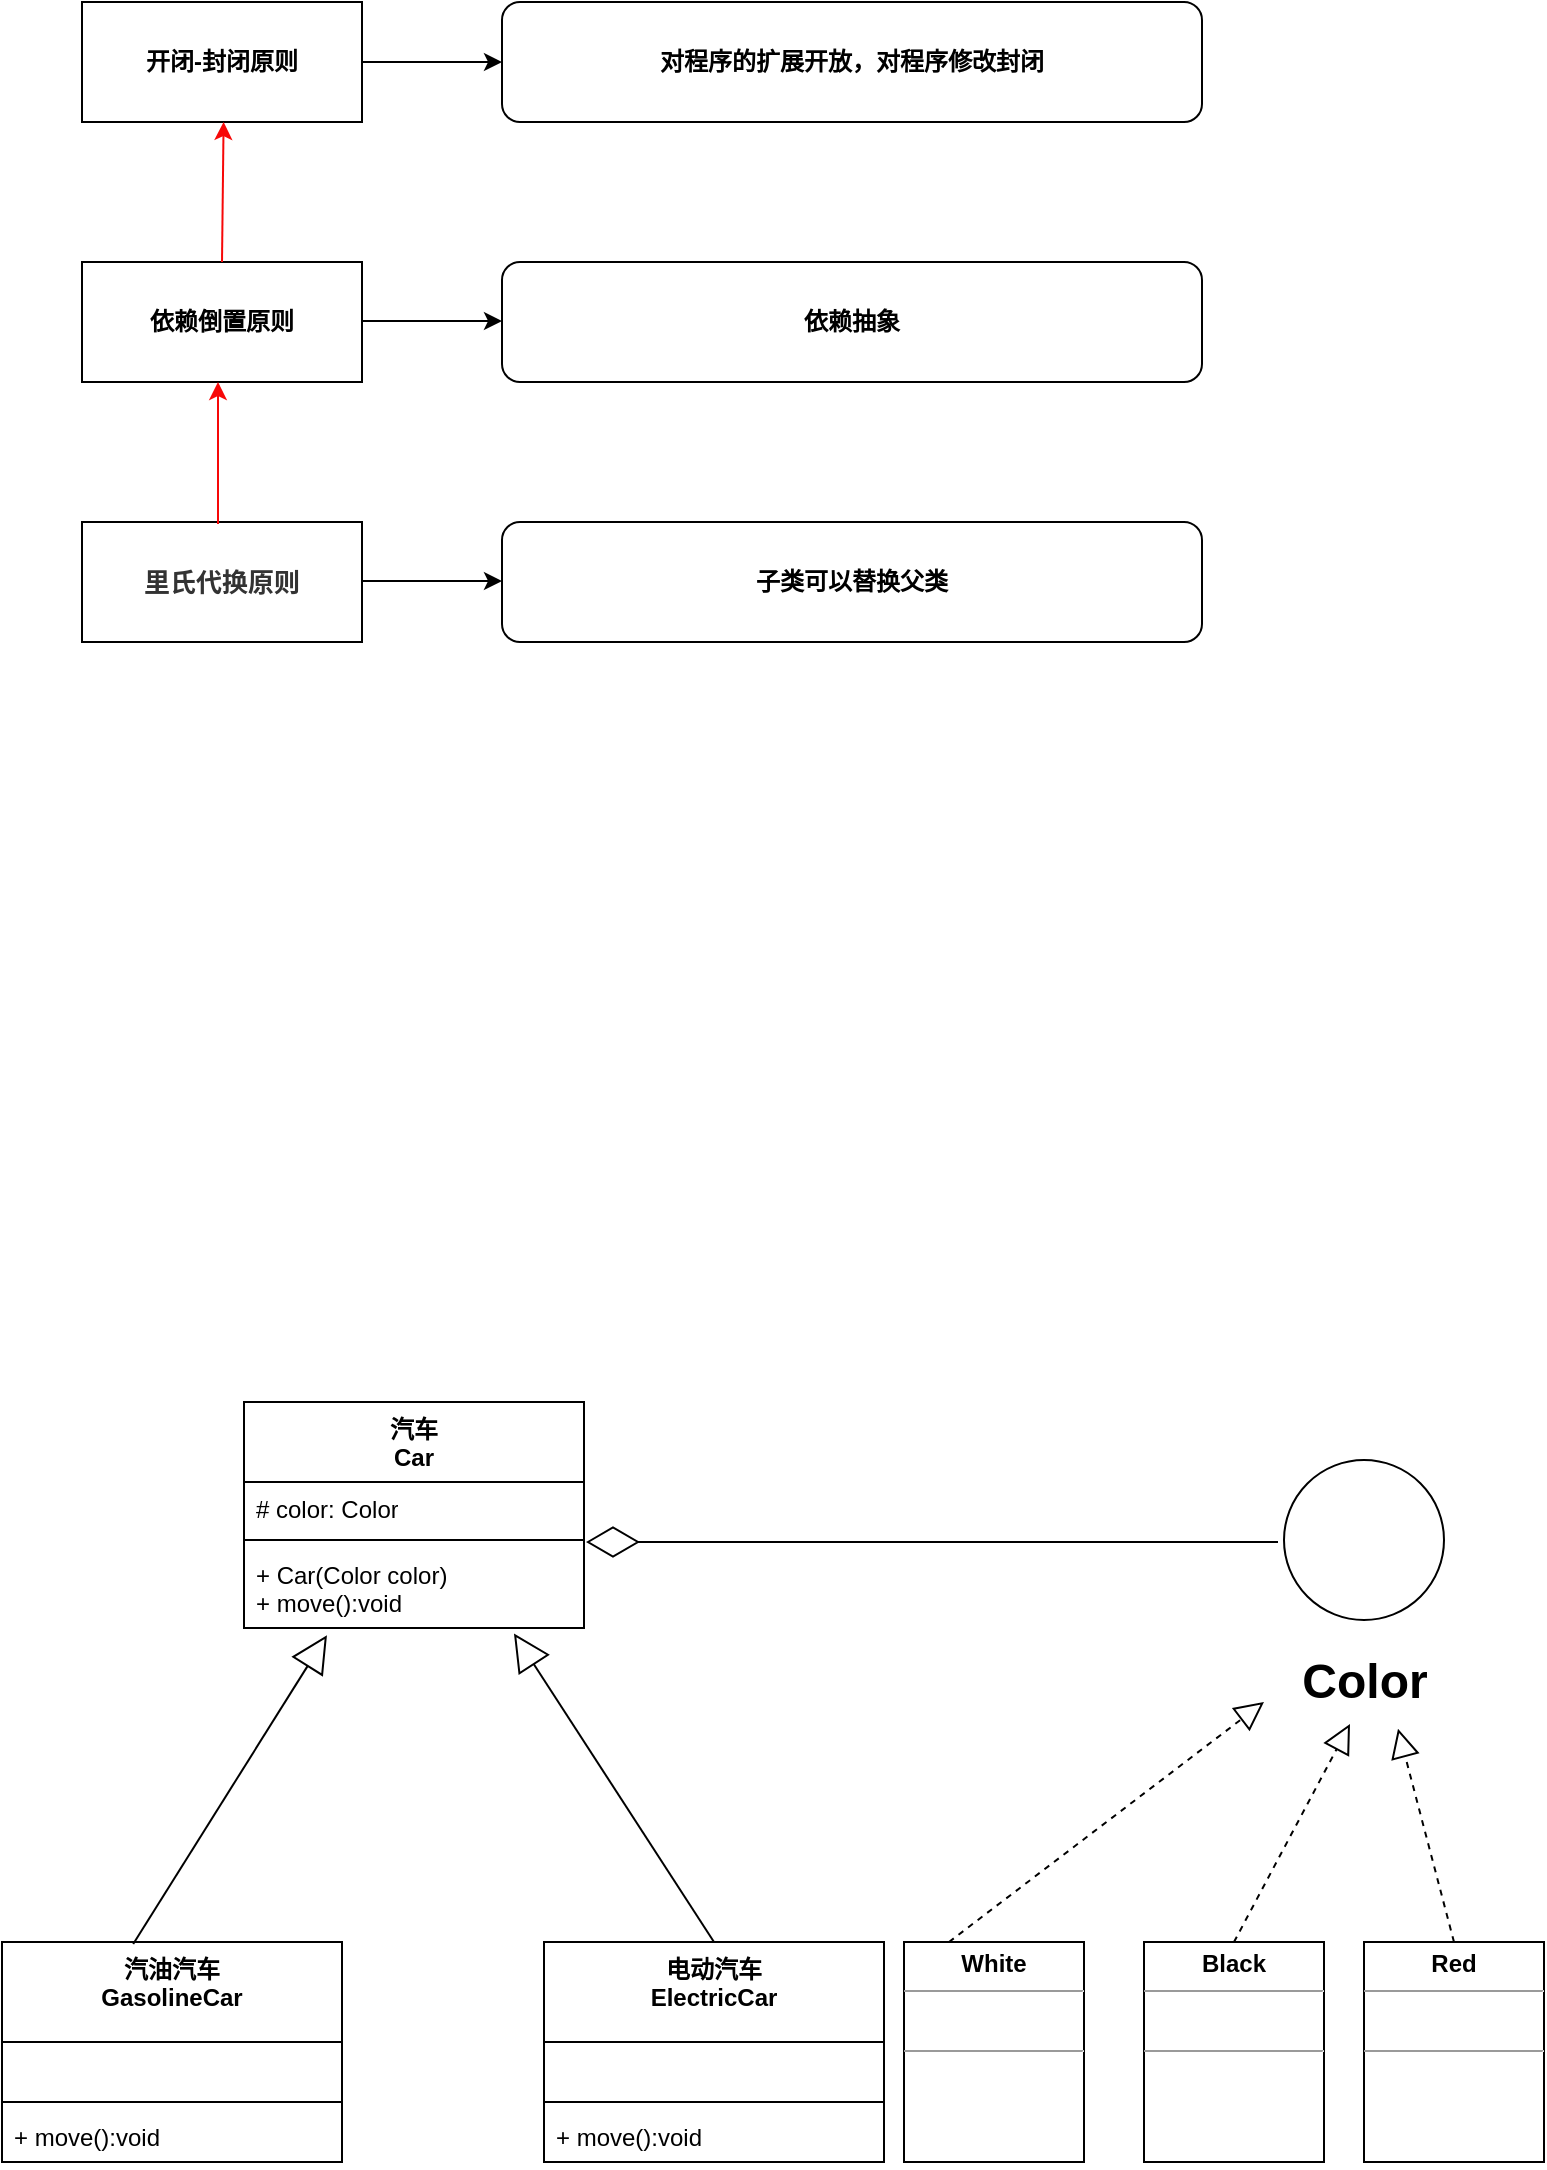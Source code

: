 <mxfile version="21.2.1" type="device" pages="3">
  <diagram name="第 1 页" id="rCB0Hff2Kkm6GKQIoEyX">
    <mxGraphModel dx="1050" dy="573" grid="1" gridSize="10" guides="1" tooltips="1" connect="1" arrows="1" fold="1" page="1" pageScale="1" pageWidth="827" pageHeight="1169" math="0" shadow="0">
      <root>
        <mxCell id="0" />
        <mxCell id="1" parent="0" />
        <mxCell id="iQvET1eKwkQEDLG6O6j0-1" value="&lt;b&gt;开闭-封闭原则&lt;/b&gt;" style="rounded=0;whiteSpace=wrap;html=1;" vertex="1" parent="1">
          <mxGeometry x="70" y="70" width="140" height="60" as="geometry" />
        </mxCell>
        <mxCell id="iQvET1eKwkQEDLG6O6j0-4" value="&lt;b&gt;依赖倒置原则&lt;/b&gt;" style="rounded=0;whiteSpace=wrap;html=1;" vertex="1" parent="1">
          <mxGeometry x="70" y="200" width="140" height="60" as="geometry" />
        </mxCell>
        <mxCell id="iQvET1eKwkQEDLG6O6j0-5" value="&lt;strong style=&quot;border: 0px; margin: 0px; padding: 0px; color: rgb(51, 51, 51); font-family: &amp;quot;Helvetica Neue&amp;quot;, Helvetica, &amp;quot;PingFang SC&amp;quot;, &amp;quot;Hiragino Sans GB&amp;quot;, &amp;quot;Microsoft YaHei&amp;quot;, &amp;quot;Noto Sans CJK SC&amp;quot;, &amp;quot;WenQuanYi Micro Hei&amp;quot;, Arial, sans-serif; font-size: 13px; text-align: start; background-color: rgb(255, 255, 255);&quot;&gt;里氏代换原则&lt;/strong&gt;" style="rounded=0;whiteSpace=wrap;html=1;" vertex="1" parent="1">
          <mxGeometry x="70" y="330" width="140" height="60" as="geometry" />
        </mxCell>
        <mxCell id="iQvET1eKwkQEDLG6O6j0-9" value="" style="endArrow=classic;html=1;rounded=0;strokeColor=#f70808;" edge="1" parent="1">
          <mxGeometry width="50" height="50" relative="1" as="geometry">
            <mxPoint x="138" y="331" as="sourcePoint" />
            <mxPoint x="138" y="260" as="targetPoint" />
          </mxGeometry>
        </mxCell>
        <mxCell id="iQvET1eKwkQEDLG6O6j0-10" value="" style="endArrow=classic;html=1;rounded=0;exitX=0.5;exitY=0;exitDx=0;exitDy=0;strokeColor=#f70808;" edge="1" parent="1" source="iQvET1eKwkQEDLG6O6j0-4">
          <mxGeometry width="50" height="50" relative="1" as="geometry">
            <mxPoint x="139.2" y="201.38" as="sourcePoint" />
            <mxPoint x="140.8" y="130" as="targetPoint" />
          </mxGeometry>
        </mxCell>
        <mxCell id="iQvET1eKwkQEDLG6O6j0-18" value="&lt;b&gt;对程序的扩展开放，对程序修改封闭&lt;/b&gt;" style="rounded=1;whiteSpace=wrap;html=1;" vertex="1" parent="1">
          <mxGeometry x="280" y="70" width="350" height="60" as="geometry" />
        </mxCell>
        <mxCell id="iQvET1eKwkQEDLG6O6j0-19" value="&lt;b&gt;依赖抽象&lt;/b&gt;" style="rounded=1;whiteSpace=wrap;html=1;" vertex="1" parent="1">
          <mxGeometry x="280" y="200" width="350" height="60" as="geometry" />
        </mxCell>
        <mxCell id="iQvET1eKwkQEDLG6O6j0-20" value="&lt;b&gt;子类可以替换父类&lt;/b&gt;" style="rounded=1;whiteSpace=wrap;html=1;" vertex="1" parent="1">
          <mxGeometry x="280" y="330" width="350" height="60" as="geometry" />
        </mxCell>
        <mxCell id="iQvET1eKwkQEDLG6O6j0-21" value="" style="endArrow=classic;html=1;rounded=0;entryX=0;entryY=0.5;entryDx=0;entryDy=0;exitX=1;exitY=0.5;exitDx=0;exitDy=0;" edge="1" parent="1" source="iQvET1eKwkQEDLG6O6j0-1" target="iQvET1eKwkQEDLG6O6j0-18">
          <mxGeometry width="50" height="50" relative="1" as="geometry">
            <mxPoint x="210" y="120" as="sourcePoint" />
            <mxPoint x="260" y="70" as="targetPoint" />
          </mxGeometry>
        </mxCell>
        <mxCell id="iQvET1eKwkQEDLG6O6j0-22" value="" style="endArrow=classic;html=1;rounded=0;entryX=0;entryY=0.5;entryDx=0;entryDy=0;exitX=1;exitY=0.5;exitDx=0;exitDy=0;" edge="1" parent="1">
          <mxGeometry width="50" height="50" relative="1" as="geometry">
            <mxPoint x="210" y="229.5" as="sourcePoint" />
            <mxPoint x="280" y="229.5" as="targetPoint" />
          </mxGeometry>
        </mxCell>
        <mxCell id="iQvET1eKwkQEDLG6O6j0-23" value="" style="endArrow=classic;html=1;rounded=0;entryX=0;entryY=0.5;entryDx=0;entryDy=0;exitX=1;exitY=0.5;exitDx=0;exitDy=0;" edge="1" parent="1">
          <mxGeometry width="50" height="50" relative="1" as="geometry">
            <mxPoint x="210" y="359.5" as="sourcePoint" />
            <mxPoint x="280" y="359.5" as="targetPoint" />
          </mxGeometry>
        </mxCell>
        <mxCell id="iQvET1eKwkQEDLG6O6j0-24" value="汽车&lt;br&gt;Car" style="swimlane;fontStyle=1;align=center;verticalAlign=top;childLayout=stackLayout;horizontal=1;startSize=40;horizontalStack=0;resizeParent=1;resizeParentMax=0;resizeLast=0;collapsible=1;marginBottom=0;whiteSpace=wrap;html=1;" vertex="1" parent="1">
          <mxGeometry x="151" y="770" width="170" height="113" as="geometry">
            <mxRectangle x="90" y="485" width="60" height="40" as="alternateBounds" />
          </mxGeometry>
        </mxCell>
        <mxCell id="iQvET1eKwkQEDLG6O6j0-25" value="# color: Color" style="text;strokeColor=none;fillColor=none;align=left;verticalAlign=top;spacingLeft=4;spacingRight=4;overflow=hidden;rotatable=0;points=[[0,0.5],[1,0.5]];portConstraint=eastwest;whiteSpace=wrap;html=1;" vertex="1" parent="iQvET1eKwkQEDLG6O6j0-24">
          <mxGeometry y="40" width="170" height="25" as="geometry" />
        </mxCell>
        <mxCell id="iQvET1eKwkQEDLG6O6j0-26" value="" style="line;strokeWidth=1;fillColor=none;align=left;verticalAlign=middle;spacingTop=-1;spacingLeft=3;spacingRight=3;rotatable=0;labelPosition=right;points=[];portConstraint=eastwest;strokeColor=inherit;" vertex="1" parent="iQvET1eKwkQEDLG6O6j0-24">
          <mxGeometry y="65" width="170" height="8" as="geometry" />
        </mxCell>
        <mxCell id="iQvET1eKwkQEDLG6O6j0-27" value="+ Car(Color color)&lt;br&gt;+ move():void" style="text;strokeColor=none;fillColor=none;align=left;verticalAlign=top;spacingLeft=4;spacingRight=4;overflow=hidden;rotatable=0;points=[[0,0.5],[1,0.5]];portConstraint=eastwest;whiteSpace=wrap;html=1;" vertex="1" parent="iQvET1eKwkQEDLG6O6j0-24">
          <mxGeometry y="73" width="170" height="40" as="geometry" />
        </mxCell>
        <mxCell id="iQvET1eKwkQEDLG6O6j0-31" value="汽油汽车&lt;br&gt;GasolineCar" style="swimlane;fontStyle=1;align=center;verticalAlign=top;childLayout=stackLayout;horizontal=1;startSize=50;horizontalStack=0;resizeParent=1;resizeParentMax=0;resizeLast=0;collapsible=1;marginBottom=0;whiteSpace=wrap;html=1;" vertex="1" parent="1">
          <mxGeometry x="30" y="1040" width="170" height="110" as="geometry" />
        </mxCell>
        <mxCell id="iQvET1eKwkQEDLG6O6j0-32" value="&amp;nbsp;&amp;nbsp;&lt;br&gt;" style="text;strokeColor=none;fillColor=none;align=left;verticalAlign=top;spacingLeft=4;spacingRight=4;overflow=hidden;rotatable=0;points=[[0,0.5],[1,0.5]];portConstraint=eastwest;whiteSpace=wrap;html=1;" vertex="1" parent="iQvET1eKwkQEDLG6O6j0-31">
          <mxGeometry y="50" width="170" height="26" as="geometry" />
        </mxCell>
        <mxCell id="iQvET1eKwkQEDLG6O6j0-33" value="" style="line;strokeWidth=1;fillColor=none;align=left;verticalAlign=middle;spacingTop=-1;spacingLeft=3;spacingRight=3;rotatable=0;labelPosition=right;points=[];portConstraint=eastwest;strokeColor=inherit;" vertex="1" parent="iQvET1eKwkQEDLG6O6j0-31">
          <mxGeometry y="76" width="170" height="8" as="geometry" />
        </mxCell>
        <mxCell id="iQvET1eKwkQEDLG6O6j0-34" value="+ move():void" style="text;strokeColor=none;fillColor=none;align=left;verticalAlign=top;spacingLeft=4;spacingRight=4;overflow=hidden;rotatable=0;points=[[0,0.5],[1,0.5]];portConstraint=eastwest;whiteSpace=wrap;html=1;" vertex="1" parent="iQvET1eKwkQEDLG6O6j0-31">
          <mxGeometry y="84" width="170" height="26" as="geometry" />
        </mxCell>
        <mxCell id="iQvET1eKwkQEDLG6O6j0-36" value="电动汽车&lt;br&gt;ElectricCar" style="swimlane;fontStyle=1;align=center;verticalAlign=top;childLayout=stackLayout;horizontal=1;startSize=50;horizontalStack=0;resizeParent=1;resizeParentMax=0;resizeLast=0;collapsible=1;marginBottom=0;whiteSpace=wrap;html=1;" vertex="1" parent="1">
          <mxGeometry x="301" y="1040" width="170" height="110" as="geometry" />
        </mxCell>
        <mxCell id="iQvET1eKwkQEDLG6O6j0-37" value="&amp;nbsp;&amp;nbsp;&lt;br&gt;" style="text;strokeColor=none;fillColor=none;align=left;verticalAlign=top;spacingLeft=4;spacingRight=4;overflow=hidden;rotatable=0;points=[[0,0.5],[1,0.5]];portConstraint=eastwest;whiteSpace=wrap;html=1;" vertex="1" parent="iQvET1eKwkQEDLG6O6j0-36">
          <mxGeometry y="50" width="170" height="26" as="geometry" />
        </mxCell>
        <mxCell id="iQvET1eKwkQEDLG6O6j0-38" value="" style="line;strokeWidth=1;fillColor=none;align=left;verticalAlign=middle;spacingTop=-1;spacingLeft=3;spacingRight=3;rotatable=0;labelPosition=right;points=[];portConstraint=eastwest;strokeColor=inherit;" vertex="1" parent="iQvET1eKwkQEDLG6O6j0-36">
          <mxGeometry y="76" width="170" height="8" as="geometry" />
        </mxCell>
        <mxCell id="iQvET1eKwkQEDLG6O6j0-39" value="+ move():void" style="text;strokeColor=none;fillColor=none;align=left;verticalAlign=top;spacingLeft=4;spacingRight=4;overflow=hidden;rotatable=0;points=[[0,0.5],[1,0.5]];portConstraint=eastwest;whiteSpace=wrap;html=1;" vertex="1" parent="iQvET1eKwkQEDLG6O6j0-36">
          <mxGeometry y="84" width="170" height="26" as="geometry" />
        </mxCell>
        <mxCell id="iQvET1eKwkQEDLG6O6j0-47" value="" style="endArrow=block;endSize=16;endFill=0;html=1;rounded=0;exitX=0.38;exitY=0.009;exitDx=0;exitDy=0;exitPerimeter=0;entryX=0.244;entryY=1.09;entryDx=0;entryDy=0;entryPerimeter=0;" edge="1" parent="1" target="iQvET1eKwkQEDLG6O6j0-27">
          <mxGeometry width="160" relative="1" as="geometry">
            <mxPoint x="95.6" y="1040.99" as="sourcePoint" />
            <mxPoint x="211" y="900" as="targetPoint" />
          </mxGeometry>
        </mxCell>
        <mxCell id="iQvET1eKwkQEDLG6O6j0-49" value="" style="endArrow=block;endSize=16;endFill=0;html=1;rounded=0;entryX=0.794;entryY=1.07;entryDx=0;entryDy=0;entryPerimeter=0;exitX=0.5;exitY=0;exitDx=0;exitDy=0;" edge="1" parent="1" source="iQvET1eKwkQEDLG6O6j0-36" target="iQvET1eKwkQEDLG6O6j0-27">
          <mxGeometry x="0.077" y="97" width="160" relative="1" as="geometry">
            <mxPoint x="381" y="1020" as="sourcePoint" />
            <mxPoint x="541" y="1020" as="targetPoint" />
            <mxPoint as="offset" />
          </mxGeometry>
        </mxCell>
        <mxCell id="iQvET1eKwkQEDLG6O6j0-50" value="&lt;p style=&quot;margin:0px;margin-top:4px;text-align:center;&quot;&gt;&lt;b&gt;White&lt;/b&gt;&lt;/p&gt;&lt;hr size=&quot;1&quot;&gt;&lt;br&gt;&lt;div style=&quot;height:2px;&quot;&gt;&lt;/div&gt;&lt;hr size=&quot;1&quot;&gt;&lt;div style=&quot;height:2px;&quot;&gt;&lt;/div&gt;&lt;div style=&quot;height:2px;&quot;&gt;&lt;br&gt;&lt;/div&gt;&lt;div style=&quot;height:2px;&quot;&gt;&lt;br&gt;&lt;/div&gt;&lt;div style=&quot;height:2px;&quot;&gt;&lt;br&gt;&lt;/div&gt;" style="verticalAlign=top;align=left;overflow=fill;fontSize=12;fontFamily=Helvetica;html=1;whiteSpace=wrap;" vertex="1" parent="1">
          <mxGeometry x="481" y="1040" width="90" height="110" as="geometry" />
        </mxCell>
        <mxCell id="iQvET1eKwkQEDLG6O6j0-51" value="&lt;p style=&quot;margin:0px;margin-top:4px;text-align:center;&quot;&gt;&lt;b&gt;Black&lt;/b&gt;&lt;/p&gt;&lt;hr size=&quot;1&quot;&gt;&lt;br&gt;&lt;div style=&quot;height:2px;&quot;&gt;&lt;/div&gt;&lt;hr size=&quot;1&quot;&gt;&lt;div style=&quot;height:2px;&quot;&gt;&lt;/div&gt;&lt;div style=&quot;height:2px;&quot;&gt;&lt;br&gt;&lt;/div&gt;&lt;div style=&quot;height:2px;&quot;&gt;&lt;br&gt;&lt;/div&gt;" style="verticalAlign=top;align=left;overflow=fill;fontSize=12;fontFamily=Helvetica;html=1;whiteSpace=wrap;" vertex="1" parent="1">
          <mxGeometry x="601" y="1040" width="90" height="110" as="geometry" />
        </mxCell>
        <mxCell id="iQvET1eKwkQEDLG6O6j0-52" value="&lt;p style=&quot;margin:0px;margin-top:4px;text-align:center;&quot;&gt;&lt;b&gt;Red&lt;/b&gt;&lt;/p&gt;&lt;hr size=&quot;1&quot;&gt;&lt;br&gt;&lt;div style=&quot;height:2px;&quot;&gt;&lt;/div&gt;&lt;hr size=&quot;1&quot;&gt;&lt;div style=&quot;height:2px;&quot;&gt;&lt;/div&gt;&lt;div style=&quot;height:2px;&quot;&gt;&lt;br&gt;&lt;/div&gt;&lt;div style=&quot;height:2px;&quot;&gt;&lt;br&gt;&lt;/div&gt;" style="verticalAlign=top;align=left;overflow=fill;fontSize=12;fontFamily=Helvetica;html=1;whiteSpace=wrap;" vertex="1" parent="1">
          <mxGeometry x="711" y="1040" width="90" height="110" as="geometry" />
        </mxCell>
        <mxCell id="iQvET1eKwkQEDLG6O6j0-56" value="" style="endArrow=diamondThin;endFill=0;endSize=24;html=1;rounded=0;entryX=1.022;entryY=-0.08;entryDx=0;entryDy=0;entryPerimeter=0;" edge="1" parent="1">
          <mxGeometry width="160" relative="1" as="geometry">
            <mxPoint x="668" y="840" as="sourcePoint" />
            <mxPoint x="321.74" y="839.8" as="targetPoint" />
            <Array as="points">
              <mxPoint x="322" y="840" />
            </Array>
          </mxGeometry>
        </mxCell>
        <mxCell id="iQvET1eKwkQEDLG6O6j0-58" value="" style="ellipse;whiteSpace=wrap;html=1;aspect=fixed;" vertex="1" parent="1">
          <mxGeometry x="671" y="799" width="80" height="80" as="geometry" />
        </mxCell>
        <mxCell id="iQvET1eKwkQEDLG6O6j0-59" value="Color" style="text;strokeColor=none;fillColor=none;html=1;fontSize=24;fontStyle=1;verticalAlign=middle;align=center;" vertex="1" parent="1">
          <mxGeometry x="661" y="890" width="100" height="40" as="geometry" />
        </mxCell>
        <mxCell id="iQvET1eKwkQEDLG6O6j0-60" value="" style="endArrow=block;dashed=1;endFill=0;endSize=12;html=1;rounded=0;exitX=0.25;exitY=0;exitDx=0;exitDy=0;entryX=0;entryY=0.75;entryDx=0;entryDy=0;" edge="1" parent="1" source="iQvET1eKwkQEDLG6O6j0-50" target="iQvET1eKwkQEDLG6O6j0-59">
          <mxGeometry width="160" relative="1" as="geometry">
            <mxPoint x="511" y="1010" as="sourcePoint" />
            <mxPoint x="686" y="940" as="targetPoint" />
          </mxGeometry>
        </mxCell>
        <mxCell id="iQvET1eKwkQEDLG6O6j0-61" value="" style="endArrow=block;dashed=1;endFill=0;endSize=12;html=1;rounded=0;exitX=0.5;exitY=0;exitDx=0;exitDy=0;entryX=0.43;entryY=1.025;entryDx=0;entryDy=0;entryPerimeter=0;" edge="1" parent="1" source="iQvET1eKwkQEDLG6O6j0-51" target="iQvET1eKwkQEDLG6O6j0-59">
          <mxGeometry width="160" relative="1" as="geometry">
            <mxPoint x="641" y="1010" as="sourcePoint" />
            <mxPoint x="801" y="1010" as="targetPoint" />
          </mxGeometry>
        </mxCell>
        <mxCell id="iQvET1eKwkQEDLG6O6j0-62" value="" style="endArrow=block;dashed=1;endFill=0;endSize=12;html=1;rounded=0;exitX=0.5;exitY=0;exitDx=0;exitDy=0;entryX=0.67;entryY=1.085;entryDx=0;entryDy=0;entryPerimeter=0;" edge="1" parent="1" source="iQvET1eKwkQEDLG6O6j0-52" target="iQvET1eKwkQEDLG6O6j0-59">
          <mxGeometry width="160" relative="1" as="geometry">
            <mxPoint x="731" y="960" as="sourcePoint" />
            <mxPoint x="891" y="960" as="targetPoint" />
          </mxGeometry>
        </mxCell>
      </root>
    </mxGraphModel>
  </diagram>
  <diagram id="sMp3A_VBTgFZ554JeKeF" name="第 2 页">
    <mxGraphModel dx="629" dy="562" grid="1" gridSize="10" guides="1" tooltips="1" connect="1" arrows="1" fold="1" page="1" pageScale="1" pageWidth="827" pageHeight="1169" math="0" shadow="0">
      <root>
        <mxCell id="0" />
        <mxCell id="1" parent="0" />
        <mxCell id="4-AiSuGXgHH89vkowtgj-1" value="&lt;p style=&quot;margin:0px;margin-top:4px;text-align:center;&quot;&gt;&lt;b&gt;User&lt;/b&gt;&lt;/p&gt;&lt;hr size=&quot;1&quot;&gt;&lt;p style=&quot;margin:0px;margin-left:4px;&quot;&gt;+ Name:string&lt;/p&gt;&lt;hr size=&quot;1&quot;&gt;&lt;p style=&quot;margin:0px;margin-left:4px;&quot;&gt;+ GetName(): string&lt;/p&gt;" style="verticalAlign=top;align=left;overflow=fill;fontSize=12;fontFamily=Helvetica;html=1;whiteSpace=wrap;" vertex="1" parent="1">
          <mxGeometry x="200" y="90" width="160" height="90" as="geometry" />
        </mxCell>
        <mxCell id="4-AiSuGXgHH89vkowtgj-2" value="类名" style="text;strokeColor=none;fillColor=none;html=1;fontSize=12;fontStyle=0;verticalAlign=middle;align=center;" vertex="1" parent="1">
          <mxGeometry x="330" y="80" width="100" height="40" as="geometry" />
        </mxCell>
        <mxCell id="4-AiSuGXgHH89vkowtgj-3" value="属性" style="text;strokeColor=none;fillColor=none;html=1;fontSize=12;fontStyle=0;verticalAlign=middle;align=center;" vertex="1" parent="1">
          <mxGeometry x="330" y="110" width="100" height="40" as="geometry" />
        </mxCell>
        <mxCell id="4-AiSuGXgHH89vkowtgj-4" value="方法" style="text;strokeColor=none;fillColor=none;html=1;fontSize=12;fontStyle=0;verticalAlign=middle;align=center;" vertex="1" parent="1">
          <mxGeometry x="330" y="140" width="100" height="40" as="geometry" />
        </mxCell>
        <mxCell id="4-AiSuGXgHH89vkowtgj-5" value="+:public" style="text;strokeColor=none;fillColor=none;html=1;fontSize=12;fontStyle=1;verticalAlign=middle;align=center;" vertex="1" parent="1">
          <mxGeometry x="380" y="210" width="100" height="40" as="geometry" />
        </mxCell>
        <mxCell id="4-AiSuGXgHH89vkowtgj-6" value="-:private" style="text;strokeColor=none;fillColor=none;html=1;fontSize=12;fontStyle=1;verticalAlign=middle;align=center;" vertex="1" parent="1">
          <mxGeometry x="380" y="237" width="100" height="40" as="geometry" />
        </mxCell>
        <mxCell id="4-AiSuGXgHH89vkowtgj-7" value="&amp;nbsp; &amp;nbsp;#:protected" style="text;strokeColor=none;fillColor=none;html=1;fontSize=12;fontStyle=1;verticalAlign=middle;align=center;" vertex="1" parent="1">
          <mxGeometry x="383" y="261" width="100" height="40" as="geometry" />
        </mxCell>
        <mxCell id="4-AiSuGXgHH89vkowtgj-8" value="&lt;p style=&quot;margin:0px;margin-top:4px;text-align:center;&quot;&gt;&lt;b&gt;Trger&lt;/b&gt;&lt;/p&gt;&lt;hr size=&quot;1&quot;&gt;&lt;div style=&quot;height:2px;&quot;&gt;&lt;/div&gt;&lt;div style=&quot;height:2px;&quot;&gt;+Name:sring&lt;/div&gt;" style="verticalAlign=top;align=left;overflow=fill;fontSize=12;fontFamily=Helvetica;html=1;whiteSpace=wrap;" vertex="1" parent="1">
          <mxGeometry x="140" y="410" width="140" height="60" as="geometry" />
        </mxCell>
        <mxCell id="4-AiSuGXgHH89vkowtgj-9" value="Animal" style="swimlane;fontStyle=1;align=center;verticalAlign=top;childLayout=stackLayout;horizontal=1;startSize=26;horizontalStack=0;resizeParent=1;resizeParentMax=0;resizeLast=0;collapsible=1;marginBottom=0;whiteSpace=wrap;html=1;" vertex="1" parent="1">
          <mxGeometry x="460" y="410" width="140" height="110" as="geometry" />
        </mxCell>
        <mxCell id="4-AiSuGXgHH89vkowtgj-10" value="+gender" style="text;strokeColor=none;fillColor=none;align=left;verticalAlign=top;spacingLeft=4;spacingRight=4;overflow=hidden;rotatable=0;points=[[0,0.5],[1,0.5]];portConstraint=eastwest;whiteSpace=wrap;html=1;" vertex="1" parent="4-AiSuGXgHH89vkowtgj-9">
          <mxGeometry y="26" width="140" height="26" as="geometry" />
        </mxCell>
        <mxCell id="4-AiSuGXgHH89vkowtgj-11" value="" style="line;strokeWidth=1;fillColor=none;align=left;verticalAlign=middle;spacingTop=-1;spacingLeft=3;spacingRight=3;rotatable=0;labelPosition=right;points=[];portConstraint=eastwest;strokeColor=inherit;" vertex="1" parent="4-AiSuGXgHH89vkowtgj-9">
          <mxGeometry y="52" width="140" height="8" as="geometry" />
        </mxCell>
        <mxCell id="4-AiSuGXgHH89vkowtgj-12" value="+Eat()&lt;br&gt;+Sleep()" style="text;strokeColor=none;fillColor=none;align=left;verticalAlign=top;spacingLeft=4;spacingRight=4;overflow=hidden;rotatable=0;points=[[0,0.5],[1,0.5]];portConstraint=eastwest;whiteSpace=wrap;html=1;" vertex="1" parent="4-AiSuGXgHH89vkowtgj-9">
          <mxGeometry y="60" width="140" height="50" as="geometry" />
        </mxCell>
        <mxCell id="4-AiSuGXgHH89vkowtgj-13" value="" style="endArrow=block;endSize=16;endFill=0;html=1;rounded=0;entryX=-0.031;entryY=0.176;entryDx=0;entryDy=0;entryPerimeter=0;" edge="1" parent="1" target="4-AiSuGXgHH89vkowtgj-9">
          <mxGeometry x="1" y="-22" width="160" relative="1" as="geometry">
            <mxPoint x="280" y="430" as="sourcePoint" />
            <mxPoint x="440" y="430" as="targetPoint" />
            <mxPoint x="10" y="-2" as="offset" />
          </mxGeometry>
        </mxCell>
        <mxCell id="4-AiSuGXgHH89vkowtgj-14" value="Animal是Tiger的泛化,Tiger是Animal的特化。" style="text;strokeColor=none;fillColor=none;html=1;fontSize=20;fontStyle=0;verticalAlign=middle;align=center;" vertex="1" parent="1">
          <mxGeometry x="320" y="340" width="100" height="40" as="geometry" />
        </mxCell>
        <mxCell id="4-AiSuGXgHH89vkowtgj-25" value="&lt;p style=&quot;margin:0px;margin-top:4px;text-align:center;&quot;&gt;&lt;b&gt;Trger&lt;/b&gt;&lt;/p&gt;&lt;hr size=&quot;1&quot;&gt;&lt;div style=&quot;height:2px;&quot;&gt;&lt;/div&gt;&lt;div style=&quot;height:2px;&quot;&gt;+Name:sring&lt;/div&gt;" style="verticalAlign=top;align=left;overflow=fill;fontSize=12;fontFamily=Helvetica;html=1;whiteSpace=wrap;" vertex="1" parent="1">
          <mxGeometry x="460" y="640" width="140" height="60" as="geometry" />
        </mxCell>
        <mxCell id="4-AiSuGXgHH89vkowtgj-28" value="&lt;p style=&quot;margin:0px;margin-top:4px;text-align:center;&quot;&gt;&lt;b&gt;IClimb&lt;/b&gt;&lt;/p&gt;&lt;hr size=&quot;1&quot;&gt;&lt;div style=&quot;height:2px;&quot;&gt;+Clime()&lt;/div&gt;" style="verticalAlign=top;align=left;overflow=fill;fontSize=12;fontFamily=Helvetica;html=1;whiteSpace=wrap;" vertex="1" parent="1">
          <mxGeometry x="140" y="640" width="140" height="60" as="geometry" />
        </mxCell>
        <mxCell id="4-AiSuGXgHH89vkowtgj-29" value="" style="endArrow=block;dashed=1;endFill=0;endSize=12;html=1;rounded=0;exitX=0;exitY=0.5;exitDx=0;exitDy=0;" edge="1" parent="1" source="4-AiSuGXgHH89vkowtgj-25">
          <mxGeometry width="160" relative="1" as="geometry">
            <mxPoint x="450" y="669.5" as="sourcePoint" />
            <mxPoint x="280" y="669.5" as="targetPoint" />
          </mxGeometry>
        </mxCell>
        <mxCell id="4-AiSuGXgHH89vkowtgj-30" value="&lt;p style=&quot;margin:0px;margin-top:4px;text-align:center;&quot;&gt;&lt;b&gt;Trger&lt;/b&gt;&lt;/p&gt;&lt;hr size=&quot;1&quot;&gt;&lt;div style=&quot;height:2px;&quot;&gt;&lt;/div&gt;&lt;div style=&quot;height:2px;&quot;&gt;+Name:sring&lt;/div&gt;" style="verticalAlign=top;align=left;overflow=fill;fontSize=12;fontFamily=Helvetica;html=1;whiteSpace=wrap;" vertex="1" parent="1">
          <mxGeometry x="130" y="780" width="140" height="60" as="geometry" />
        </mxCell>
        <mxCell id="4-AiSuGXgHH89vkowtgj-31" value="&lt;p style=&quot;margin:0px;margin-top:4px;text-align:center;&quot;&gt;&lt;b&gt;Leg&lt;/b&gt;&lt;/p&gt;&lt;hr size=&quot;1&quot;&gt;&lt;div style=&quot;height:2px;&quot;&gt;&lt;/div&gt;&lt;div style=&quot;height:2px;&quot;&gt;+count&lt;/div&gt;" style="verticalAlign=top;align=left;overflow=fill;fontSize=12;fontFamily=Helvetica;html=1;whiteSpace=wrap;" vertex="1" parent="1">
          <mxGeometry x="130" y="980" width="140" height="60" as="geometry" />
        </mxCell>
        <mxCell id="4-AiSuGXgHH89vkowtgj-34" value="1" style="endArrow=open;html=1;endSize=12;startArrow=diamondThin;startSize=14;startFill=1;edgeStyle=orthogonalEdgeStyle;align=left;verticalAlign=bottom;rounded=0;entryX=0.5;entryY=0;entryDx=0;entryDy=0;exitX=0.5;exitY=1;exitDx=0;exitDy=0;labelBackgroundColor=#FFFFFF;" edge="1" parent="1" source="4-AiSuGXgHH89vkowtgj-30">
          <mxGeometry x="-1" y="10" relative="1" as="geometry">
            <mxPoint x="200" y="880" as="sourcePoint" />
            <mxPoint x="200" y="980" as="targetPoint" />
            <mxPoint as="offset" />
          </mxGeometry>
        </mxCell>
      </root>
    </mxGraphModel>
  </diagram>
  <diagram id="5swD0c-dUGgV8dxjHv3V" name="第 3 页">
    <mxGraphModel dx="453" dy="562" grid="1" gridSize="10" guides="1" tooltips="1" connect="1" arrows="1" fold="1" page="1" pageScale="1" pageWidth="827" pageHeight="1169" math="0" shadow="0">
      <root>
        <mxCell id="0" />
        <mxCell id="1" parent="0" />
        <mxCell id="_DTftBh103TByKAItv1Z-1" value="&lt;p style=&quot;margin:0px;margin-top:4px;text-align:center;&quot;&gt;&lt;b&gt;Trger&lt;/b&gt;&lt;/p&gt;&lt;hr size=&quot;1&quot;&gt;&lt;div style=&quot;height:2px;&quot;&gt;&lt;/div&gt;&lt;div style=&quot;height:2px;&quot;&gt;+Name:sring&lt;/div&gt;" style="verticalAlign=top;align=left;overflow=fill;fontSize=12;fontFamily=Helvetica;html=1;whiteSpace=wrap;" vertex="1" parent="1">
          <mxGeometry x="201" y="163" width="140" height="60" as="geometry" />
        </mxCell>
        <mxCell id="_DTftBh103TByKAItv1Z-2" value="&lt;p style=&quot;margin:0px;margin-top:4px;text-align:center;&quot;&gt;&lt;b&gt;Leg&lt;/b&gt;&lt;/p&gt;&lt;hr size=&quot;1&quot;&gt;&lt;div style=&quot;height:2px;&quot;&gt;&lt;/div&gt;&lt;div style=&quot;height:2px;&quot;&gt;+count&lt;/div&gt;" style="verticalAlign=top;align=left;overflow=fill;fontSize=12;fontFamily=Helvetica;html=1;whiteSpace=wrap;" vertex="1" parent="1">
          <mxGeometry x="201" y="313" width="140" height="60" as="geometry" />
        </mxCell>
        <mxCell id="_DTftBh103TByKAItv1Z-3" value="1" style="endArrow=open;html=1;endSize=12;startArrow=diamondThin;startSize=14;startFill=1;edgeStyle=orthogonalEdgeStyle;align=left;verticalAlign=bottom;rounded=0;exitX=0.5;exitY=1;exitDx=0;exitDy=0;labelBackgroundColor=#FFFFFF;" edge="1" parent="1" source="_DTftBh103TByKAItv1Z-1">
          <mxGeometry x="-1" y="10" relative="1" as="geometry">
            <mxPoint x="271" y="263" as="sourcePoint" />
            <mxPoint x="271" y="313" as="targetPoint" />
            <mxPoint as="offset" />
          </mxGeometry>
        </mxCell>
        <mxCell id="_DTftBh103TByKAItv1Z-4" value="&lt;p style=&quot;margin:0px;margin-top:4px;text-align:center;&quot;&gt;&lt;b&gt;TrgerGroup&lt;/b&gt;&lt;/p&gt;&lt;hr size=&quot;1&quot;&gt;&lt;div style=&quot;height:2px;&quot;&gt;&lt;/div&gt;&lt;div style=&quot;height:2px;&quot;&gt;+Liger&lt;/div&gt;" style="verticalAlign=top;align=left;overflow=fill;fontSize=12;fontFamily=Helvetica;html=1;whiteSpace=wrap;" vertex="1" parent="1">
          <mxGeometry x="201" y="27" width="140" height="60" as="geometry" />
        </mxCell>
        <mxCell id="_DTftBh103TByKAItv1Z-6" value="1" style="endArrow=open;html=1;endSize=12;startArrow=diamondThin;startSize=14;startFill=0;edgeStyle=orthogonalEdgeStyle;align=left;verticalAlign=bottom;rounded=0;exitX=0.5;exitY=1;exitDx=0;exitDy=0;" edge="1" parent="1">
          <mxGeometry x="-1" y="3" relative="1" as="geometry">
            <mxPoint x="273" y="86" as="sourcePoint" />
            <mxPoint x="272" y="163" as="targetPoint" />
            <Array as="points">
              <mxPoint x="273" y="103" />
              <mxPoint x="272" y="103" />
            </Array>
          </mxGeometry>
        </mxCell>
        <mxCell id="_DTftBh103TByKAItv1Z-9" value="&lt;p style=&quot;margin:0px;margin-top:4px;text-align:center;&quot;&gt;&lt;b&gt;Trger&lt;/b&gt;&lt;/p&gt;&lt;hr size=&quot;1&quot;&gt;&lt;div style=&quot;height:2px;&quot;&gt;&lt;/div&gt;&lt;div style=&quot;height:2px;&quot;&gt;+Name:sring&lt;/div&gt;" style="verticalAlign=top;align=left;overflow=fill;fontSize=12;fontFamily=Helvetica;html=1;whiteSpace=wrap;" vertex="1" parent="1">
          <mxGeometry x="70" y="548" width="140" height="60" as="geometry" />
        </mxCell>
        <mxCell id="_DTftBh103TByKAItv1Z-10" value="&lt;p style=&quot;margin:0px;margin-top:4px;text-align:center;&quot;&gt;&lt;b&gt;Leg&lt;/b&gt;&lt;/p&gt;&lt;hr size=&quot;1&quot;&gt;&lt;div style=&quot;height:2px;&quot;&gt;&lt;/div&gt;&lt;div style=&quot;height:2px;&quot;&gt;+count&lt;/div&gt;" style="verticalAlign=top;align=left;overflow=fill;fontSize=12;fontFamily=Helvetica;html=1;whiteSpace=wrap;" vertex="1" parent="1">
          <mxGeometry x="70" y="698" width="140" height="60" as="geometry" />
        </mxCell>
        <mxCell id="_DTftBh103TByKAItv1Z-11" value="1" style="endArrow=open;html=1;endSize=12;startArrow=diamondThin;startSize=14;startFill=1;edgeStyle=orthogonalEdgeStyle;align=left;verticalAlign=bottom;rounded=0;exitX=0.5;exitY=1;exitDx=0;exitDy=0;labelBackgroundColor=#FFFFFF;" edge="1" parent="1" source="_DTftBh103TByKAItv1Z-9">
          <mxGeometry x="-1" y="10" relative="1" as="geometry">
            <mxPoint x="140" y="648" as="sourcePoint" />
            <mxPoint x="140" y="698" as="targetPoint" />
            <mxPoint as="offset" />
          </mxGeometry>
        </mxCell>
        <mxCell id="_DTftBh103TByKAItv1Z-12" value="&lt;p style=&quot;margin:0px;margin-top:4px;text-align:center;&quot;&gt;&lt;b&gt;TrgerGroup&lt;/b&gt;&lt;/p&gt;&lt;hr size=&quot;1&quot;&gt;&lt;div style=&quot;height:2px;&quot;&gt;&lt;/div&gt;&lt;div style=&quot;height:2px;&quot;&gt;+Liger&lt;/div&gt;" style="verticalAlign=top;align=left;overflow=fill;fontSize=12;fontFamily=Helvetica;html=1;whiteSpace=wrap;" vertex="1" parent="1">
          <mxGeometry x="70" y="412" width="140" height="60" as="geometry" />
        </mxCell>
        <mxCell id="_DTftBh103TByKAItv1Z-14" value="1" style="endArrow=open;html=1;endSize=12;startArrow=diamondThin;startSize=14;startFill=0;edgeStyle=orthogonalEdgeStyle;align=left;verticalAlign=bottom;rounded=0;exitX=0.5;exitY=1;exitDx=0;exitDy=0;entryX=0.5;entryY=0;entryDx=0;entryDy=0;" edge="1" parent="1" source="_DTftBh103TByKAItv1Z-12" target="_DTftBh103TByKAItv1Z-9">
          <mxGeometry x="-1" y="3" relative="1" as="geometry">
            <mxPoint x="210" y="560" as="sourcePoint" />
            <mxPoint x="370" y="560" as="targetPoint" />
          </mxGeometry>
        </mxCell>
        <mxCell id="_DTftBh103TByKAItv1Z-15" value="&lt;p style=&quot;margin:0px;margin-top:4px;text-align:center;&quot;&gt;&lt;b&gt;Food&lt;/b&gt;&lt;/p&gt;&lt;hr size=&quot;1&quot;&gt;&lt;div style=&quot;height:2px;&quot;&gt;&lt;/div&gt;&lt;div style=&quot;height:2px;&quot;&gt;+foodName&lt;/div&gt;&lt;div style=&quot;height:2px;&quot;&gt;&lt;br&gt;&lt;/div&gt;&lt;div style=&quot;height:2px;&quot;&gt;&lt;br&gt;&lt;/div&gt;&lt;div style=&quot;height:2px;&quot;&gt;&lt;br&gt;&lt;/div&gt;&lt;div style=&quot;height:2px;&quot;&gt;&lt;br&gt;&lt;/div&gt;&lt;div style=&quot;height:2px;&quot;&gt;&lt;br&gt;&lt;/div&gt;&lt;div style=&quot;height:2px;&quot;&gt;+foodColor&lt;/div&gt;" style="verticalAlign=top;align=left;overflow=fill;fontSize=12;fontFamily=Helvetica;html=1;whiteSpace=wrap;" vertex="1" parent="1">
          <mxGeometry x="310" y="548" width="150" height="62" as="geometry" />
        </mxCell>
        <mxCell id="_DTftBh103TByKAItv1Z-16" value="name" style="endArrow=block;endFill=1;html=1;edgeStyle=orthogonalEdgeStyle;align=left;verticalAlign=top;rounded=0;" edge="1" parent="1">
          <mxGeometry x="-1" relative="1" as="geometry">
            <mxPoint x="210" y="573" as="sourcePoint" />
            <mxPoint x="310" y="573" as="targetPoint" />
          </mxGeometry>
        </mxCell>
        <mxCell id="_DTftBh103TByKAItv1Z-17" value="1" style="edgeLabel;resizable=0;html=1;align=left;verticalAlign=bottom;" connectable="0" vertex="1" parent="_DTftBh103TByKAItv1Z-16">
          <mxGeometry x="-1" relative="1" as="geometry" />
        </mxCell>
        <mxCell id="_DTftBh103TByKAItv1Z-19" value="&lt;p style=&quot;margin:0px;margin-top:4px;text-align:center;&quot;&gt;&lt;b&gt;Trger&lt;/b&gt;&lt;/p&gt;&lt;hr size=&quot;1&quot;&gt;&lt;div style=&quot;height:2px;&quot;&gt;&lt;/div&gt;&lt;div style=&quot;height:2px;&quot;&gt;+Name:sring&lt;/div&gt;" style="verticalAlign=top;align=left;overflow=fill;fontSize=12;fontFamily=Helvetica;html=1;whiteSpace=wrap;" vertex="1" parent="1">
          <mxGeometry x="76" y="1066" width="140" height="60" as="geometry" />
        </mxCell>
        <mxCell id="_DTftBh103TByKAItv1Z-20" value="&lt;p style=&quot;margin:0px;margin-top:4px;text-align:center;&quot;&gt;&lt;b&gt;Leg&lt;/b&gt;&lt;/p&gt;&lt;hr size=&quot;1&quot;&gt;&lt;div style=&quot;height:2px;&quot;&gt;&lt;/div&gt;&lt;div style=&quot;height:2px;&quot;&gt;+count&lt;/div&gt;" style="verticalAlign=top;align=left;overflow=fill;fontSize=12;fontFamily=Helvetica;html=1;whiteSpace=wrap;" vertex="1" parent="1">
          <mxGeometry x="76" y="1216" width="140" height="60" as="geometry" />
        </mxCell>
        <mxCell id="_DTftBh103TByKAItv1Z-21" value="1" style="endArrow=open;html=1;endSize=12;startArrow=diamondThin;startSize=14;startFill=1;edgeStyle=orthogonalEdgeStyle;align=left;verticalAlign=bottom;rounded=0;exitX=0.5;exitY=1;exitDx=0;exitDy=0;labelBackgroundColor=#FFFFFF;" edge="1" parent="1" source="_DTftBh103TByKAItv1Z-19">
          <mxGeometry x="-1" y="10" relative="1" as="geometry">
            <mxPoint x="146" y="1166" as="sourcePoint" />
            <mxPoint x="146" y="1216" as="targetPoint" />
            <mxPoint as="offset" />
          </mxGeometry>
        </mxCell>
        <mxCell id="_DTftBh103TByKAItv1Z-22" value="&lt;p style=&quot;margin:0px;margin-top:4px;text-align:center;&quot;&gt;&lt;b&gt;TrgerGroup&lt;/b&gt;&lt;/p&gt;&lt;hr size=&quot;1&quot;&gt;&lt;div style=&quot;height:2px;&quot;&gt;&lt;/div&gt;&lt;div style=&quot;height:2px;&quot;&gt;+Liger&lt;/div&gt;" style="verticalAlign=top;align=left;overflow=fill;fontSize=12;fontFamily=Helvetica;html=1;whiteSpace=wrap;" vertex="1" parent="1">
          <mxGeometry x="76" y="930" width="140" height="60" as="geometry" />
        </mxCell>
        <mxCell id="_DTftBh103TByKAItv1Z-23" value="1" style="endArrow=open;html=1;endSize=12;startArrow=diamondThin;startSize=14;startFill=0;edgeStyle=orthogonalEdgeStyle;align=left;verticalAlign=bottom;rounded=0;exitX=0.5;exitY=1;exitDx=0;exitDy=0;entryX=0.5;entryY=0;entryDx=0;entryDy=0;" edge="1" parent="1" source="_DTftBh103TByKAItv1Z-22" target="_DTftBh103TByKAItv1Z-19">
          <mxGeometry x="-1" y="3" relative="1" as="geometry">
            <mxPoint x="216" y="1078" as="sourcePoint" />
            <mxPoint x="376" y="1078" as="targetPoint" />
          </mxGeometry>
        </mxCell>
        <mxCell id="_DTftBh103TByKAItv1Z-24" value="&lt;p style=&quot;margin:0px;margin-top:4px;text-align:center;&quot;&gt;&lt;b&gt;Water&lt;/b&gt;&lt;br&gt;&lt;/p&gt;&lt;hr size=&quot;1&quot;&gt;&lt;div style=&quot;height:2px;&quot;&gt;&lt;/div&gt;&lt;div style=&quot;height:2px;&quot;&gt;-weight&lt;/div&gt;&lt;div style=&quot;height:2px;&quot;&gt;&lt;br&gt;&lt;/div&gt;&lt;div style=&quot;height:2px;&quot;&gt;&lt;br&gt;&lt;/div&gt;&lt;div style=&quot;height:2px;&quot;&gt;&lt;br&gt;&lt;/div&gt;&lt;div style=&quot;height:2px;&quot;&gt;&lt;br&gt;&lt;/div&gt;&lt;div style=&quot;height:2px;&quot;&gt;&lt;br&gt;&lt;/div&gt;" style="verticalAlign=top;align=left;overflow=fill;fontSize=12;fontFamily=Helvetica;html=1;whiteSpace=wrap;" vertex="1" parent="1">
          <mxGeometry x="316" y="1066" width="150" height="62" as="geometry" />
        </mxCell>
        <mxCell id="_DTftBh103TByKAItv1Z-27" value="Use" style="endArrow=open;endSize=12;dashed=1;html=1;rounded=0;entryX=0.004;entryY=0.39;entryDx=0;entryDy=0;entryPerimeter=0;" edge="1" parent="1" target="_DTftBh103TByKAItv1Z-24">
          <mxGeometry width="160" relative="1" as="geometry">
            <mxPoint x="216" y="1090" as="sourcePoint" />
            <mxPoint x="310" y="1090" as="targetPoint" />
          </mxGeometry>
        </mxCell>
      </root>
    </mxGraphModel>
  </diagram>
</mxfile>
